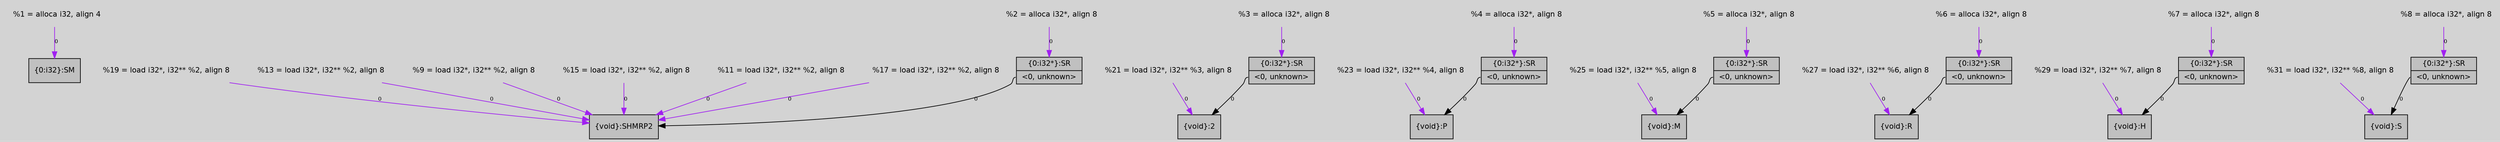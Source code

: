 digraph unnamed {
	graph [center=true, ratio=true, bgcolor=lightgray, fontname=Helvetica];
	node  [fontname=Helvetica, fontsize=11];

	Node0x4adf200 [shape=record,fillcolor=gray, style=filled,label="{\{0:i32\}:SM}"];
	Node0x4adc790 [shape=record,fillcolor=gray, style=filled,label="{\{0:i32*\}:SR|{<s0>\<0, unknown\>}}"];
	Node0x4adcfa0 [shape=record,fillcolor=gray, style=filled,label="{\{0:i32*\}:SR|{<s0>\<0, unknown\>}}"];
	Node0x4ae0820 [shape=record,fillcolor=gray, style=filled,label="{\{0:i32*\}:SR|{<s0>\<0, unknown\>}}"];
	Node0x4af14f0 [shape=record,fillcolor=gray, style=filled,label="{\{0:i32*\}:SR|{<s0>\<0, unknown\>}}"];
	Node0x4af1650 [shape=record,fillcolor=gray, style=filled,label="{\{0:i32*\}:SR|{<s0>\<0, unknown\>}}"];
	Node0x4af1730 [shape=record,fillcolor=gray, style=filled,label="{\{0:i32*\}:SR|{<s0>\<0, unknown\>}}"];
	Node0x4af1840 [shape=record,fillcolor=gray, style=filled,label="{\{0:i32*\}:SR|{<s0>\<0, unknown\>}}"];
	Node0x4af35b0 [shape=record,fillcolor=gray, style=filled,label="{\{void\}:SHMRP2}"];
	Node0x4af3bb0 [shape=record,fillcolor=gray, style=filled,label="{\{void\}:2}"];
	Node0x4af40d0 [shape=record,fillcolor=gray, style=filled,label="{\{void\}:P}"];
	Node0x4af45f0 [shape=record,fillcolor=gray, style=filled,label="{\{void\}:M}"];
	Node0x4af4b10 [shape=record,fillcolor=gray, style=filled,label="{\{void\}:R}"];
	Node0x4af5030 [shape=record,fillcolor=gray, style=filled,label="{\{void\}:H}"];
	Node0x4af5550 [shape=record,fillcolor=gray, style=filled,label="{\{void\}:S}"];
	Node0x4ada528 [shape=plaintext, label ="  %6 = alloca i32*, align 8"];
	Node0x4ada528 -> Node0x4af1650[arrowtail=tee,label="0",fontsize=8,color=purple];
	Node0x4ad9c68 [shape=plaintext, label ="  %1 = alloca i32, align 4"];
	Node0x4ad9c68 -> Node0x4adf200[arrowtail=tee,label="0",fontsize=8,color=purple];
	Node0x4adbd68 [shape=plaintext, label ="  %27 = load i32*, i32** %6, align 8"];
	Node0x4adbd68 -> Node0x4af4b10[arrowtail=tee,label="0",fontsize=8,color=purple];
	Node0x4ada588 [shape=plaintext, label ="  %7 = alloca i32*, align 8"];
	Node0x4ada588 -> Node0x4af1730[arrowtail=tee,label="0",fontsize=8,color=purple];
	Node0x4ada5e8 [shape=plaintext, label ="  %8 = alloca i32*, align 8"];
	Node0x4ada5e8 -> Node0x4af1840[arrowtail=tee,label="0",fontsize=8,color=purple];
	Node0x4adb568 [shape=plaintext, label ="  %19 = load i32*, i32** %2, align 8"];
	Node0x4adb568 -> Node0x4af35b0[arrowtail=tee,label="0",fontsize=8,color=purple];
	Node0x4ada418 [shape=plaintext, label ="  %4 = alloca i32*, align 8"];
	Node0x4ada418 -> Node0x4ae0820[arrowtail=tee,label="0",fontsize=8,color=purple];
	Node0x4adacf8 [shape=plaintext, label ="  %13 = load i32*, i32** %2, align 8"];
	Node0x4adacf8 -> Node0x4af35b0[arrowtail=tee,label="0",fontsize=8,color=purple];
	Node0x4adb868 [shape=plaintext, label ="  %21 = load i32*, i32** %3, align 8"];
	Node0x4adb868 -> Node0x4af3bb0[arrowtail=tee,label="0",fontsize=8,color=purple];
	Node0x4ada4c8 [shape=plaintext, label ="  %5 = alloca i32*, align 8"];
	Node0x4ada4c8 -> Node0x4af14f0[arrowtail=tee,label="0",fontsize=8,color=purple];
	Node0x4adbbd8 [shape=plaintext, label ="  %25 = load i32*, i32** %5, align 8"];
	Node0x4adbbd8 -> Node0x4af45f0[arrowtail=tee,label="0",fontsize=8,color=purple];
	Node0x4ada328 [shape=plaintext, label ="  %2 = alloca i32*, align 8"];
	Node0x4ada328 -> Node0x4adc790[arrowtail=tee,label="0",fontsize=8,color=purple];
	Node0x4ada758 [shape=plaintext, label ="  %9 = load i32*, i32** %2, align 8"];
	Node0x4ada758 -> Node0x4af35b0[arrowtail=tee,label="0",fontsize=8,color=purple];
	Node0x4adaff8 [shape=plaintext, label ="  %15 = load i32*, i32** %2, align 8"];
	Node0x4adaff8 -> Node0x4af35b0[arrowtail=tee,label="0",fontsize=8,color=purple];
	Node0x4adc088 [shape=plaintext, label ="  %31 = load i32*, i32** %8, align 8"];
	Node0x4adc088 -> Node0x4af5550[arrowtail=tee,label="0",fontsize=8,color=purple];
	Node0x4ada3b8 [shape=plaintext, label ="  %3 = alloca i32*, align 8"];
	Node0x4ada3b8 -> Node0x4adcfa0[arrowtail=tee,label="0",fontsize=8,color=purple];
	Node0x4adbef8 [shape=plaintext, label ="  %29 = load i32*, i32** %7, align 8"];
	Node0x4adbef8 -> Node0x4af5030[arrowtail=tee,label="0",fontsize=8,color=purple];
	Node0x4adaa18 [shape=plaintext, label ="  %11 = load i32*, i32** %2, align 8"];
	Node0x4adaa18 -> Node0x4af35b0[arrowtail=tee,label="0",fontsize=8,color=purple];
	Node0x4adba48 [shape=plaintext, label ="  %23 = load i32*, i32** %4, align 8"];
	Node0x4adba48 -> Node0x4af40d0[arrowtail=tee,label="0",fontsize=8,color=purple];
	Node0x4adb268 [shape=plaintext, label ="  %17 = load i32*, i32** %2, align 8"];
	Node0x4adb268 -> Node0x4af35b0[arrowtail=tee,label="0",fontsize=8,color=purple];
	Node0x4adc790:s0 -> Node0x4af35b0[arrowtail=tee,label="0",fontsize=8];
	Node0x4adcfa0:s0 -> Node0x4af3bb0[arrowtail=tee,label="0",fontsize=8];
	Node0x4ae0820:s0 -> Node0x4af40d0[arrowtail=tee,label="0",fontsize=8];
	Node0x4af14f0:s0 -> Node0x4af45f0[arrowtail=tee,label="0",fontsize=8];
	Node0x4af1650:s0 -> Node0x4af4b10[arrowtail=tee,label="0",fontsize=8];
	Node0x4af1730:s0 -> Node0x4af5030[arrowtail=tee,label="0",fontsize=8];
	Node0x4af1840:s0 -> Node0x4af5550[arrowtail=tee,label="0",fontsize=8];
}
